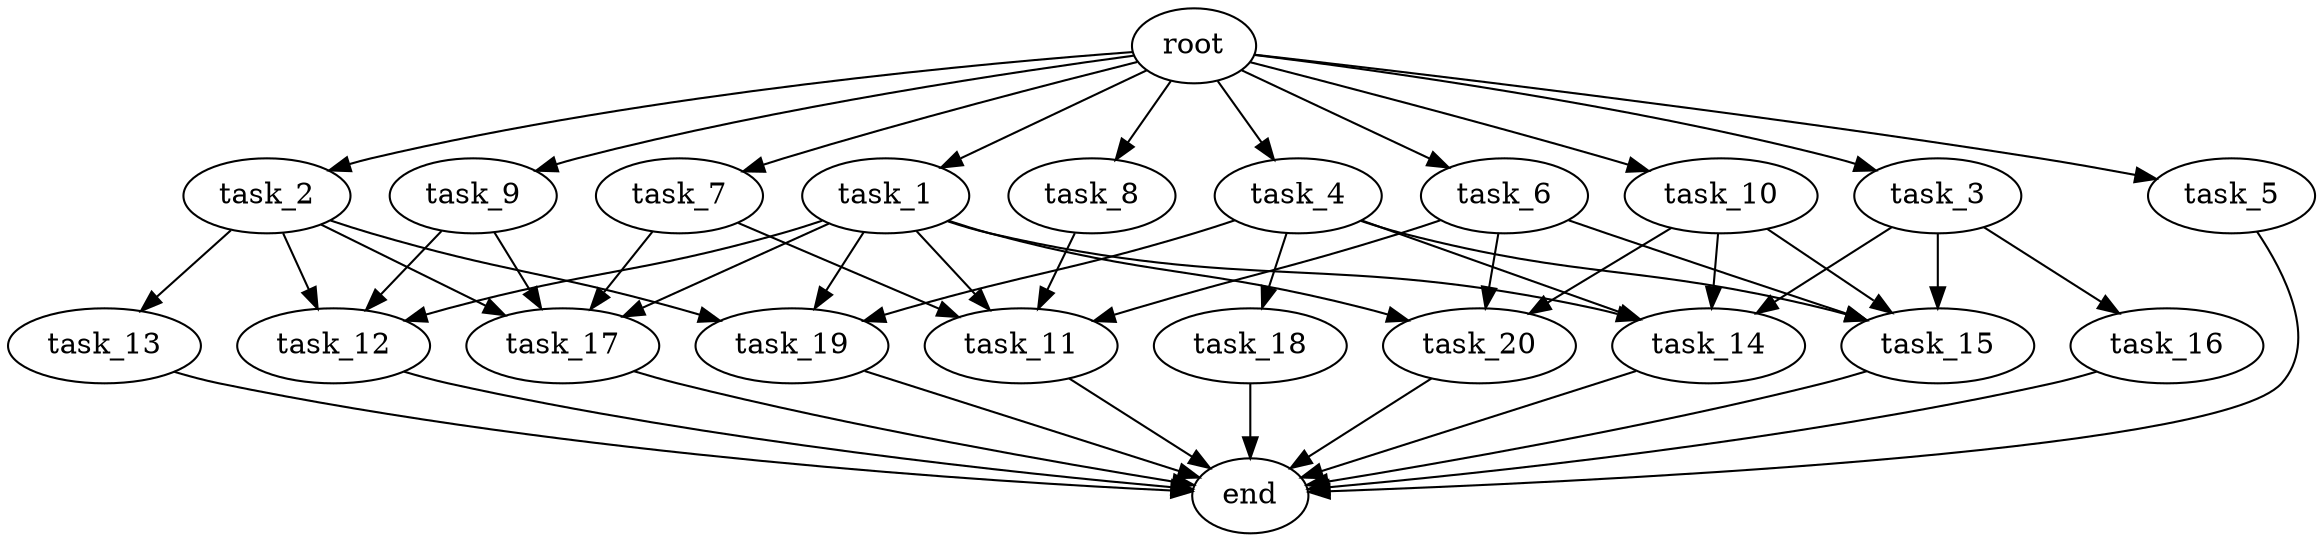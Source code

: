digraph G {
  root [size="0.000000e+00"];
  task_1 [size="3.885322e+10"];
  task_2 [size="9.097981e+10"];
  task_3 [size="3.930363e+10"];
  task_4 [size="9.779951e+10"];
  task_5 [size="2.556081e+10"];
  task_6 [size="9.034130e+09"];
  task_7 [size="8.227255e+10"];
  task_8 [size="2.355369e+10"];
  task_9 [size="2.104655e+10"];
  task_10 [size="8.902577e+10"];
  task_11 [size="9.158992e+10"];
  task_12 [size="6.313896e+10"];
  task_13 [size="8.794793e+10"];
  task_14 [size="7.667642e+10"];
  task_15 [size="4.063482e+10"];
  task_16 [size="3.397829e+09"];
  task_17 [size="8.664579e+10"];
  task_18 [size="8.232155e+10"];
  task_19 [size="9.405014e+10"];
  task_20 [size="4.711442e+10"];
  end [size="0.000000e+00"];

  root -> task_1 [size="1.000000e-12"];
  root -> task_2 [size="1.000000e-12"];
  root -> task_3 [size="1.000000e-12"];
  root -> task_4 [size="1.000000e-12"];
  root -> task_5 [size="1.000000e-12"];
  root -> task_6 [size="1.000000e-12"];
  root -> task_7 [size="1.000000e-12"];
  root -> task_8 [size="1.000000e-12"];
  root -> task_9 [size="1.000000e-12"];
  root -> task_10 [size="1.000000e-12"];
  task_1 -> task_11 [size="2.289748e+08"];
  task_1 -> task_12 [size="2.104632e+08"];
  task_1 -> task_14 [size="1.916911e+08"];
  task_1 -> task_17 [size="2.166145e+08"];
  task_1 -> task_19 [size="3.135005e+08"];
  task_1 -> task_20 [size="1.570481e+08"];
  task_2 -> task_12 [size="2.104632e+08"];
  task_2 -> task_13 [size="8.794793e+08"];
  task_2 -> task_17 [size="2.166145e+08"];
  task_2 -> task_19 [size="3.135005e+08"];
  task_3 -> task_14 [size="1.916911e+08"];
  task_3 -> task_15 [size="1.015870e+08"];
  task_3 -> task_16 [size="3.397829e+07"];
  task_4 -> task_14 [size="1.916911e+08"];
  task_4 -> task_15 [size="1.015870e+08"];
  task_4 -> task_18 [size="8.232155e+08"];
  task_4 -> task_19 [size="3.135005e+08"];
  task_5 -> end [size="1.000000e-12"];
  task_6 -> task_11 [size="2.289748e+08"];
  task_6 -> task_15 [size="1.015870e+08"];
  task_6 -> task_20 [size="1.570481e+08"];
  task_7 -> task_11 [size="2.289748e+08"];
  task_7 -> task_17 [size="2.166145e+08"];
  task_8 -> task_11 [size="2.289748e+08"];
  task_9 -> task_12 [size="2.104632e+08"];
  task_9 -> task_17 [size="2.166145e+08"];
  task_10 -> task_14 [size="1.916911e+08"];
  task_10 -> task_15 [size="1.015870e+08"];
  task_10 -> task_20 [size="1.570481e+08"];
  task_11 -> end [size="1.000000e-12"];
  task_12 -> end [size="1.000000e-12"];
  task_13 -> end [size="1.000000e-12"];
  task_14 -> end [size="1.000000e-12"];
  task_15 -> end [size="1.000000e-12"];
  task_16 -> end [size="1.000000e-12"];
  task_17 -> end [size="1.000000e-12"];
  task_18 -> end [size="1.000000e-12"];
  task_19 -> end [size="1.000000e-12"];
  task_20 -> end [size="1.000000e-12"];
}
